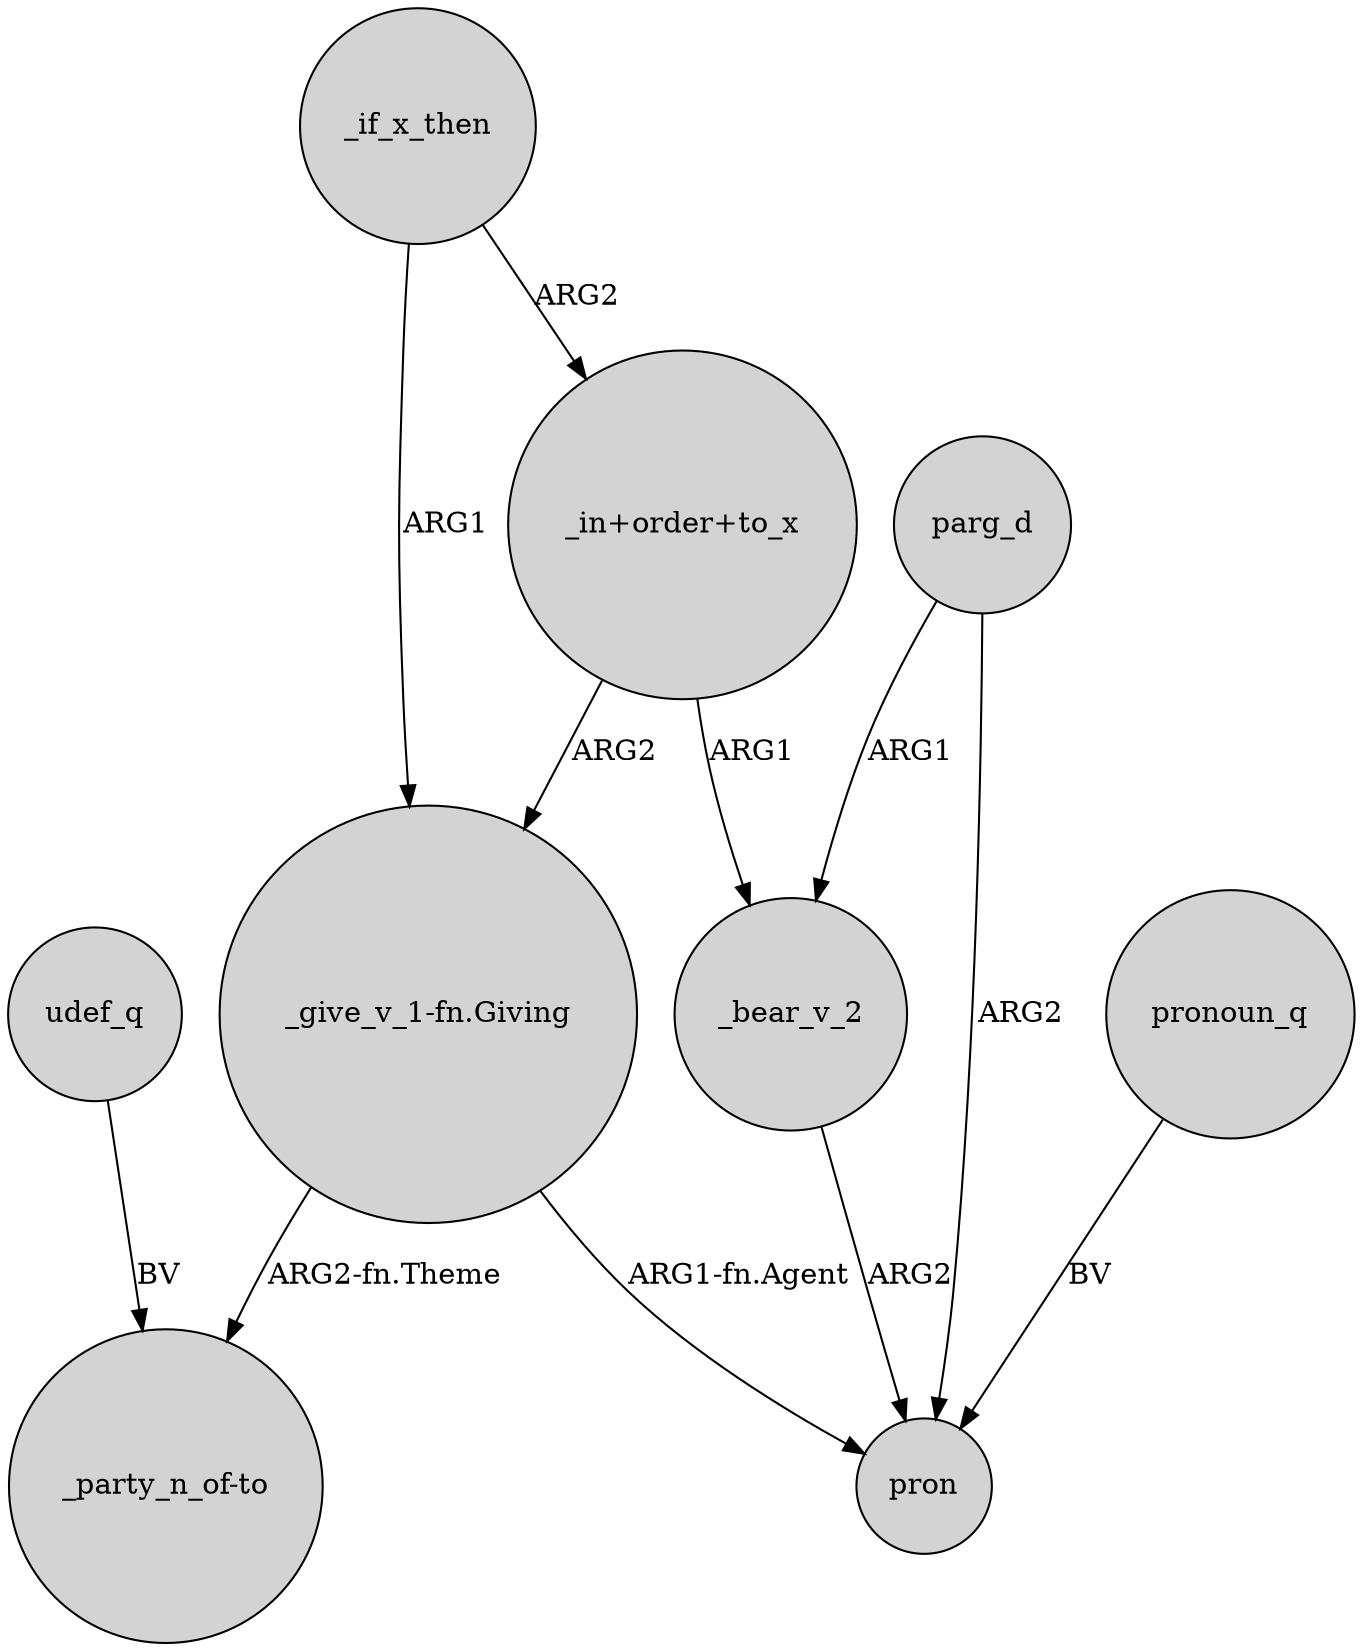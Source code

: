 digraph {
	node [shape=circle style=filled]
	udef_q -> "_party_n_of-to" [label=BV]
	_if_x_then -> "_give_v_1-fn.Giving" [label=ARG1]
	parg_d -> _bear_v_2 [label=ARG1]
	"_give_v_1-fn.Giving" -> "_party_n_of-to" [label="ARG2-fn.Theme"]
	_bear_v_2 -> pron [label=ARG2]
	"_give_v_1-fn.Giving" -> pron [label="ARG1-fn.Agent"]
	"_in+order+to_x" -> _bear_v_2 [label=ARG1]
	parg_d -> pron [label=ARG2]
	_if_x_then -> "_in+order+to_x" [label=ARG2]
	"_in+order+to_x" -> "_give_v_1-fn.Giving" [label=ARG2]
	pronoun_q -> pron [label=BV]
}
